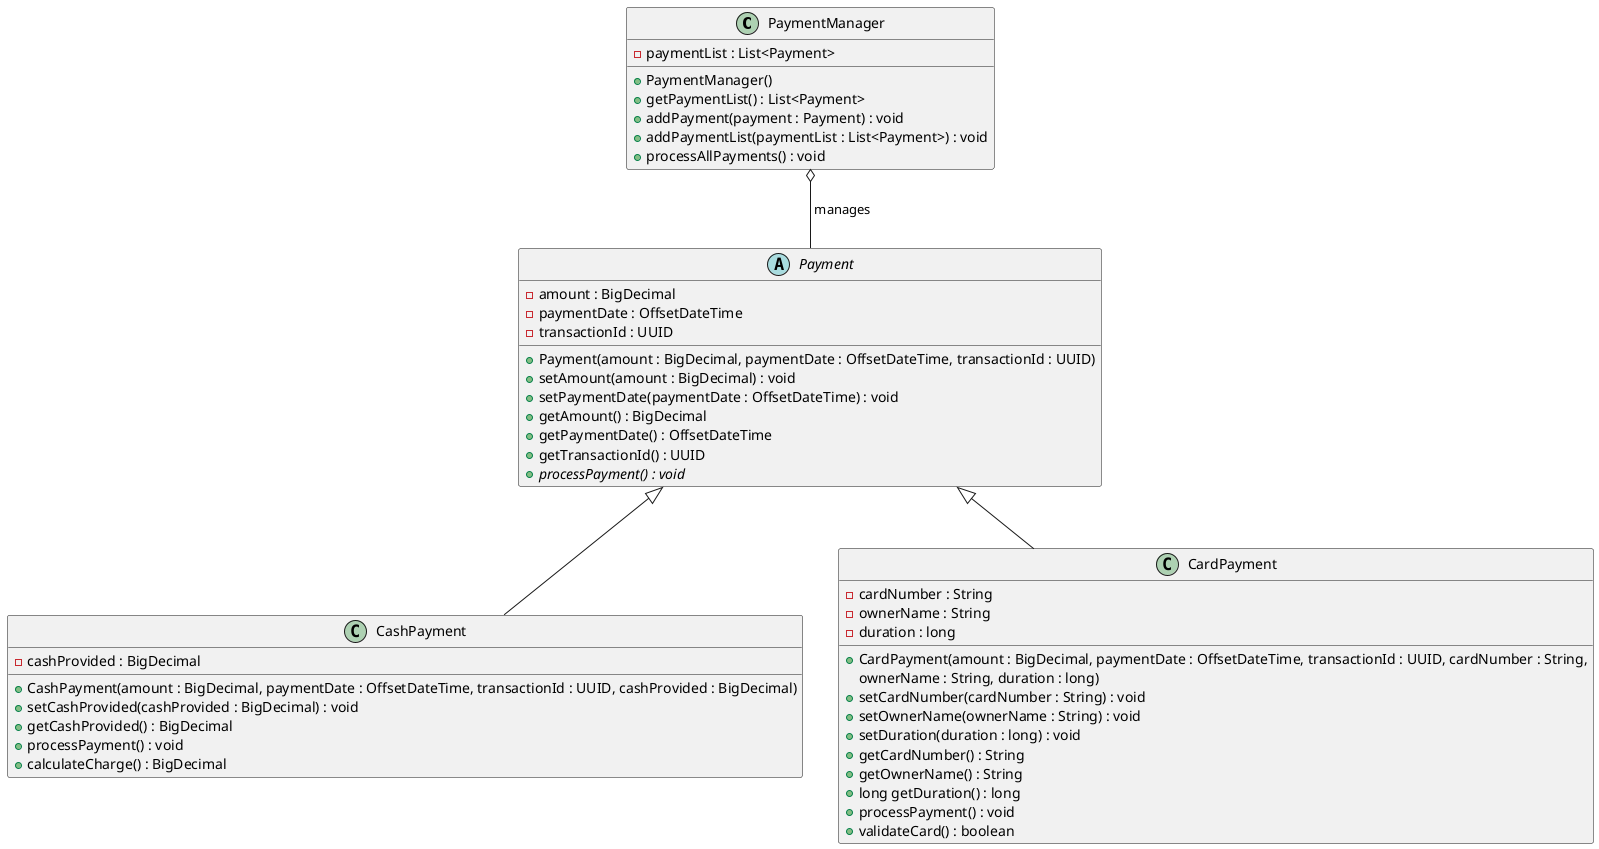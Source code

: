 @startuml
PaymentManager o-down- Payment : " manages"

abstract class Payment {
    -amount : BigDecimal
    -paymentDate : OffsetDateTime
    -transactionId : UUID
    +Payment(amount : BigDecimal, paymentDate : OffsetDateTime, transactionId : UUID)
    +setAmount(amount : BigDecimal) : void
    +setPaymentDate(paymentDate : OffsetDateTime) : void
    +getAmount() : BigDecimal
    +getPaymentDate() : OffsetDateTime
    +getTransactionId() : UUID
    +{abstract} processPayment() : void
}

class CashPayment extends Payment {
    -cashProvided : BigDecimal
    +CashPayment(amount : BigDecimal, paymentDate : OffsetDateTime, transactionId : UUID, cashProvided : BigDecimal)
    +setCashProvided(cashProvided : BigDecimal) : void
    +getCashProvided() : BigDecimal
    +processPayment() : void
    +calculateCharge() : BigDecimal
}

class CardPayment extends Payment {
    -cardNumber : String
    -ownerName : String
    -duration : long
    +CardPayment(amount : BigDecimal, paymentDate : OffsetDateTime, transactionId : UUID, cardNumber : String,
    ownerName : String, duration : long)
    +setCardNumber(cardNumber : String) : void
    +setOwnerName(ownerName : String) : void
    +setDuration(duration : long) : void
    +getCardNumber() : String
    +getOwnerName() : String
    +long getDuration() : long
    +processPayment() : void
    +validateCard() : boolean
}

class PaymentManager {
    -paymentList : List<Payment>
    +PaymentManager()
    +getPaymentList() : List<Payment>
    +addPayment(payment : Payment) : void
    +addPaymentList(paymentList : List<Payment>) : void
    +processAllPayments() : void
}
@enduml